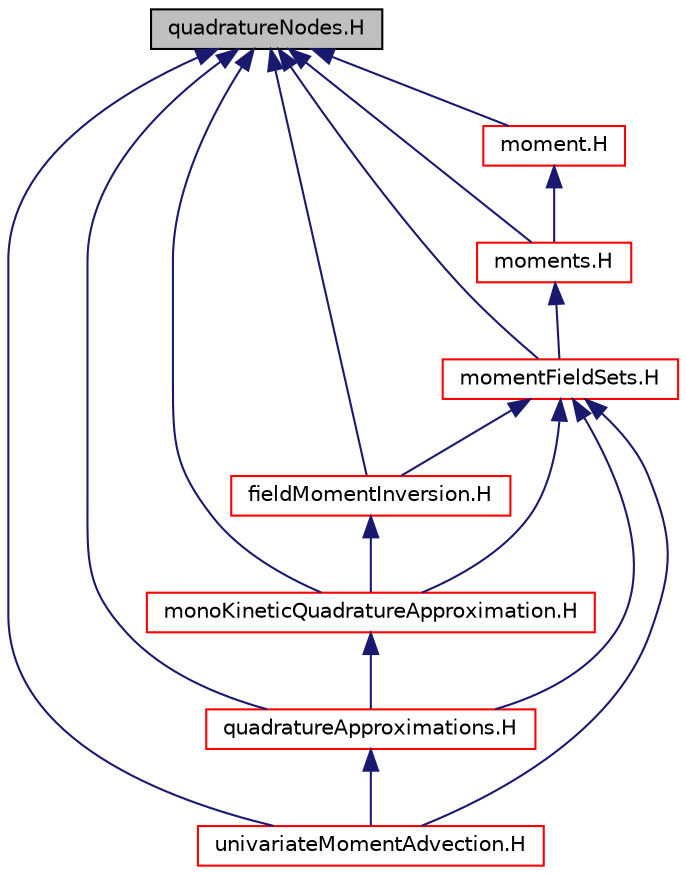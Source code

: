 digraph "quadratureNodes.H"
{
  bgcolor="transparent";
  edge [fontname="Helvetica",fontsize="10",labelfontname="Helvetica",labelfontsize="10"];
  node [fontname="Helvetica",fontsize="10",shape=record];
  Node1 [label="quadratureNodes.H",height=0.2,width=0.4,color="black", fillcolor="grey75", style="filled", fontcolor="black"];
  Node1 -> Node2 [dir="back",color="midnightblue",fontsize="10",style="solid",fontname="Helvetica"];
  Node2 [label="fieldMomentInversion.H",height=0.2,width=0.4,color="red",URL="$a00365.html"];
  Node2 -> Node3 [dir="back",color="midnightblue",fontsize="10",style="solid",fontname="Helvetica"];
  Node3 [label="monoKineticQuadratureApproximation.H",height=0.2,width=0.4,color="red",URL="$a00491.html"];
  Node3 -> Node4 [dir="back",color="midnightblue",fontsize="10",style="solid",fontname="Helvetica"];
  Node4 [label="quadratureApproximations.H",height=0.2,width=0.4,color="red",URL="$a00616.html"];
  Node4 -> Node5 [dir="back",color="midnightblue",fontsize="10",style="solid",fontname="Helvetica"];
  Node5 [label="univariateMomentAdvection.H",height=0.2,width=0.4,color="red",URL="$a00683.html"];
  Node1 -> Node5 [dir="back",color="midnightblue",fontsize="10",style="solid",fontname="Helvetica"];
  Node1 -> Node6 [dir="back",color="midnightblue",fontsize="10",style="solid",fontname="Helvetica"];
  Node6 [label="moment.H",height=0.2,width=0.4,color="red",URL="$a00477.html"];
  Node6 -> Node7 [dir="back",color="midnightblue",fontsize="10",style="solid",fontname="Helvetica"];
  Node7 [label="moments.H",height=0.2,width=0.4,color="red",URL="$a00486.html"];
  Node7 -> Node8 [dir="back",color="midnightblue",fontsize="10",style="solid",fontname="Helvetica"];
  Node8 [label="momentFieldSets.H",height=0.2,width=0.4,color="red",URL="$a00481.html"];
  Node8 -> Node2 [dir="back",color="midnightblue",fontsize="10",style="solid",fontname="Helvetica"];
  Node8 -> Node5 [dir="back",color="midnightblue",fontsize="10",style="solid",fontname="Helvetica"];
  Node8 -> Node3 [dir="back",color="midnightblue",fontsize="10",style="solid",fontname="Helvetica"];
  Node8 -> Node4 [dir="back",color="midnightblue",fontsize="10",style="solid",fontname="Helvetica"];
  Node1 -> Node8 [dir="back",color="midnightblue",fontsize="10",style="solid",fontname="Helvetica"];
  Node1 -> Node7 [dir="back",color="midnightblue",fontsize="10",style="solid",fontname="Helvetica"];
  Node1 -> Node3 [dir="back",color="midnightblue",fontsize="10",style="solid",fontname="Helvetica"];
  Node1 -> Node4 [dir="back",color="midnightblue",fontsize="10",style="solid",fontname="Helvetica"];
}
